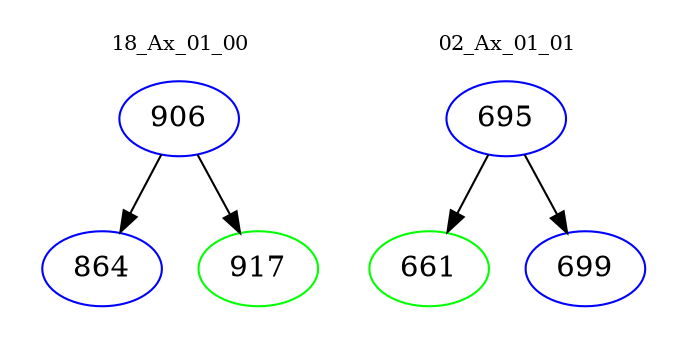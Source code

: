 digraph{
subgraph cluster_0 {
color = white
label = "18_Ax_01_00";
fontsize=10;
T0_906 [label="906", color="blue"]
T0_906 -> T0_864 [color="black"]
T0_864 [label="864", color="blue"]
T0_906 -> T0_917 [color="black"]
T0_917 [label="917", color="green"]
}
subgraph cluster_1 {
color = white
label = "02_Ax_01_01";
fontsize=10;
T1_695 [label="695", color="blue"]
T1_695 -> T1_661 [color="black"]
T1_661 [label="661", color="green"]
T1_695 -> T1_699 [color="black"]
T1_699 [label="699", color="blue"]
}
}
